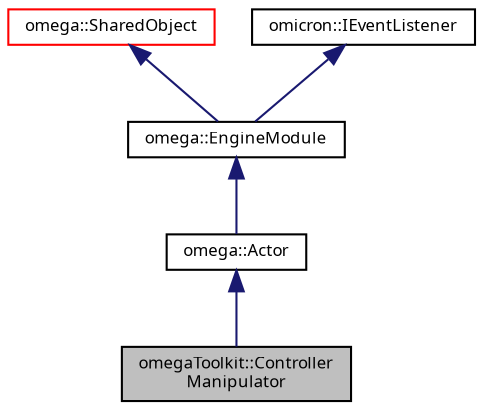 digraph "omegaToolkit::ControllerManipulator"
{
  bgcolor="transparent";
  edge [fontname="FreeSans.ttf",fontsize="8",labelfontname="FreeSans.ttf",labelfontsize="8"];
  node [fontname="FreeSans.ttf",fontsize="8",shape=record];
  Node1 [label="omegaToolkit::Controller\lManipulator",height=0.2,width=0.4,color="black", fillcolor="grey75", style="filled", fontcolor="black"];
  Node2 -> Node1 [dir="back",color="midnightblue",fontsize="8",style="solid",fontname="FreeSans.ttf"];
  Node2 [label="omega::Actor",height=0.2,width=0.4,color="black",URL="$classomega_1_1_actor.html",tooltip="A specialied EngineModule used to control objects in a scene and define custom behaviors. "];
  Node3 -> Node2 [dir="back",color="midnightblue",fontsize="8",style="solid",fontname="FreeSans.ttf"];
  Node3 [label="omega::EngineModule",height=0.2,width=0.4,color="black",URL="$classomega_1_1_engine_module.html",tooltip="Base class for engine modules Engine modules are classes that can be attached to the engine and recei..."];
  Node4 -> Node3 [dir="back",color="midnightblue",fontsize="8",style="solid",fontname="FreeSans.ttf"];
  Node4 [label="omega::SharedObject",height=0.2,width=0.4,color="red",URL="$classomega_1_1_shared_object.html"];
  Node5 -> Node3 [dir="back",color="midnightblue",fontsize="8",style="solid",fontname="FreeSans.ttf"];
  Node5 [label="omicron::IEventListener",height=0.2,width=0.4,color="black",URL="$classomicron_1_1_i_event_listener.html",tooltip="The IEventListener interface is implemented by objects that can receive and process events..."];
}

